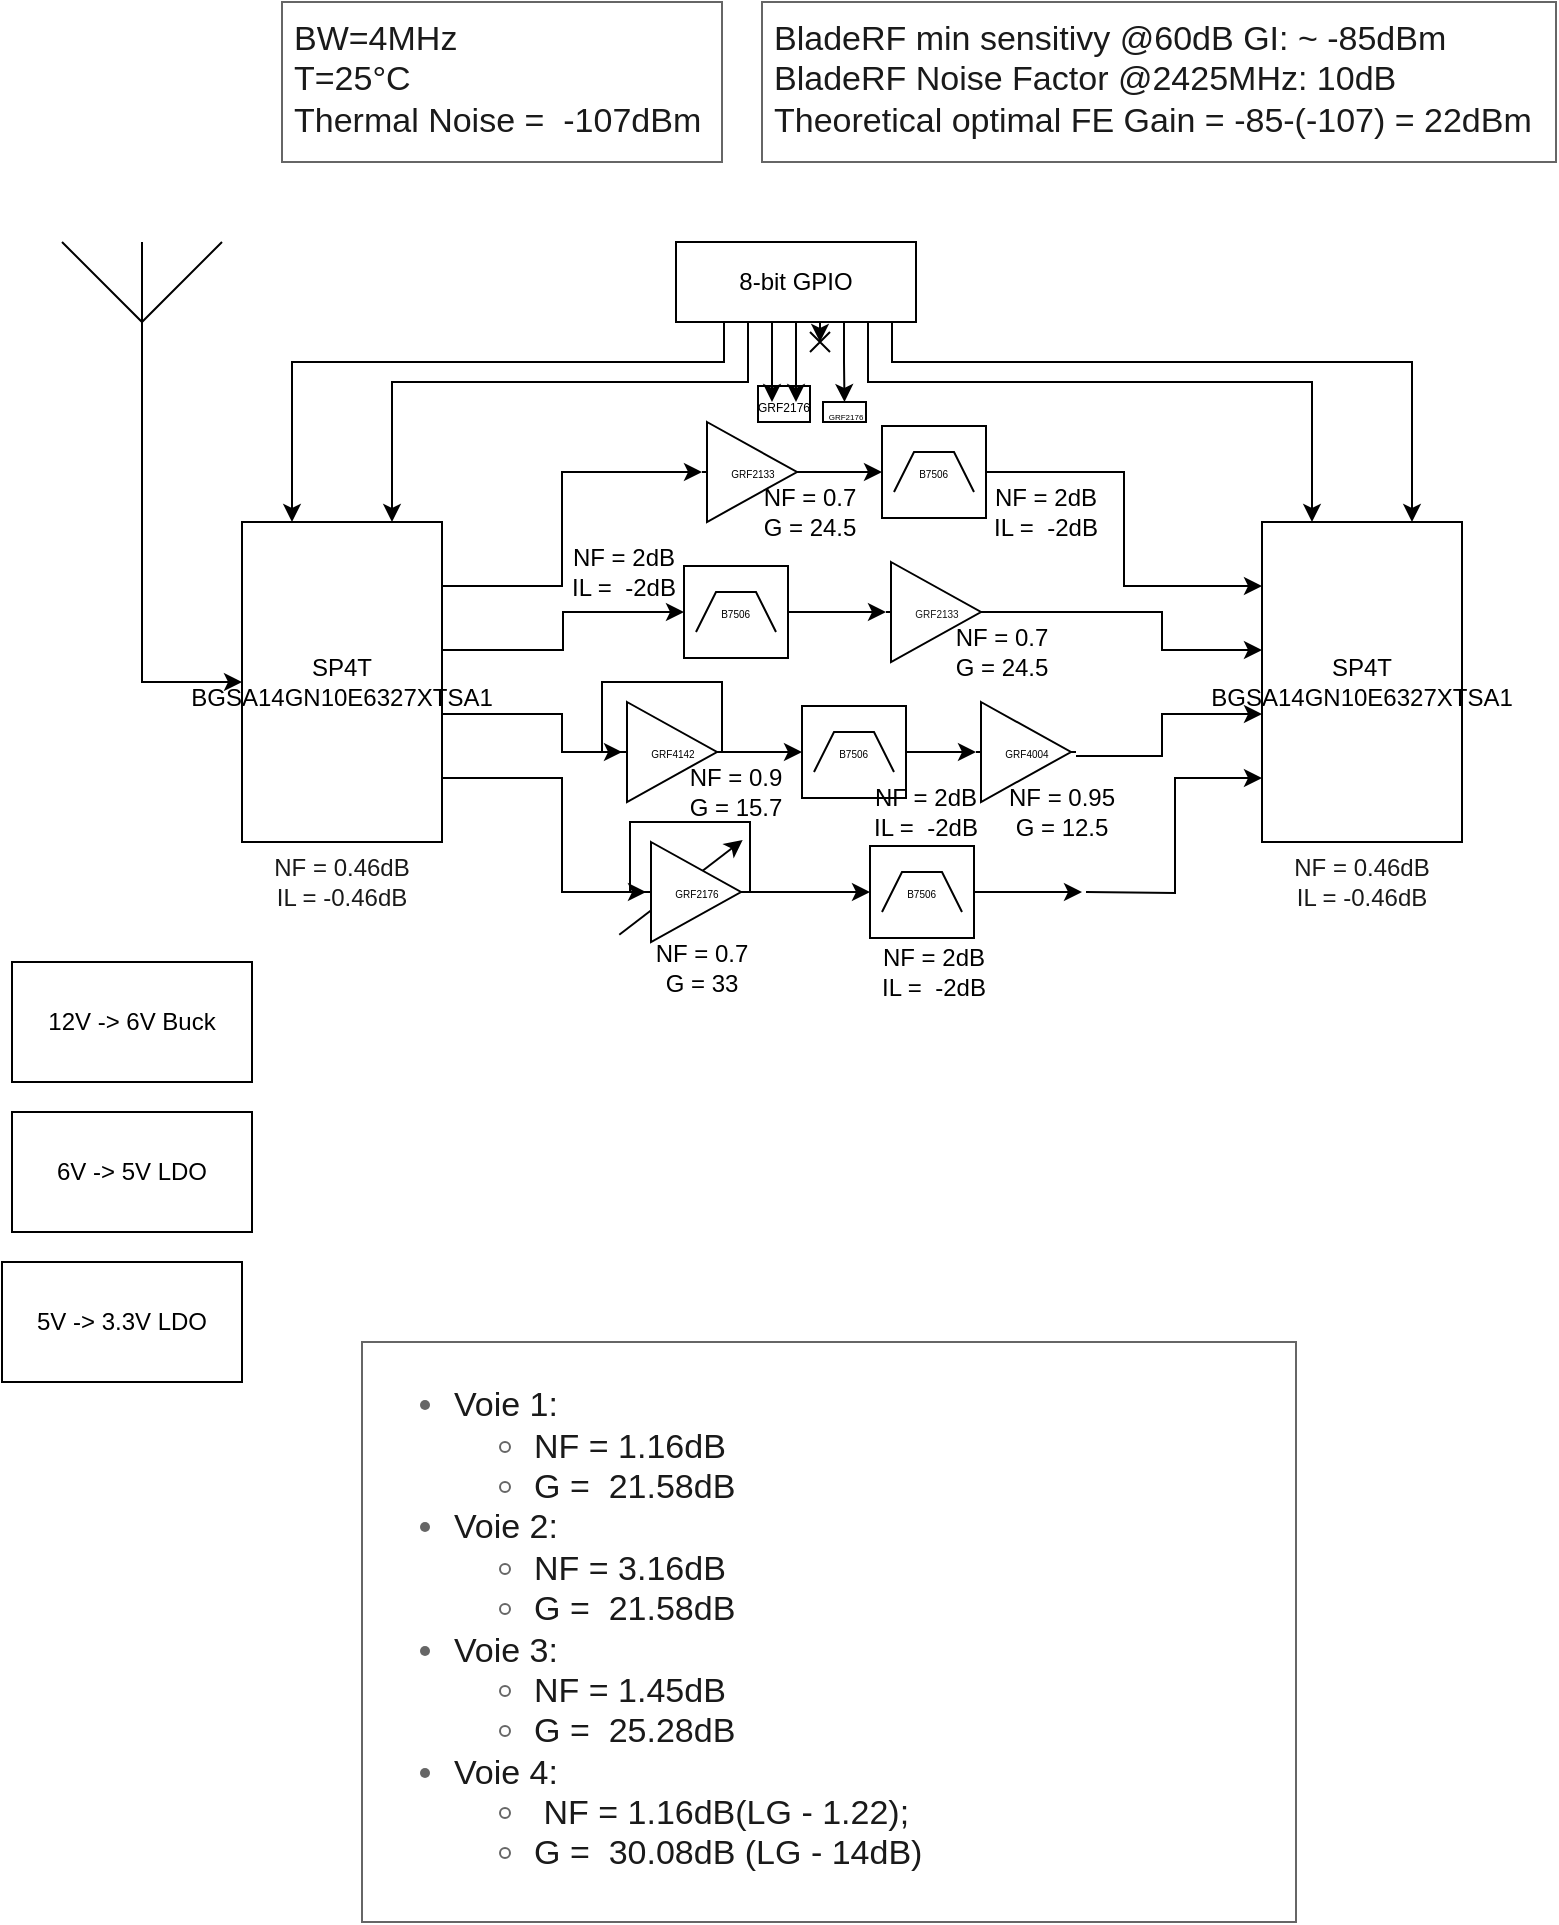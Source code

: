 <mxfile version="25.0.2">
  <diagram name="Page-1" id="MyRDOYuVywx_606h8wVi">
    <mxGraphModel dx="773" dy="479" grid="1" gridSize="10" guides="1" tooltips="1" connect="1" arrows="1" fold="1" page="1" pageScale="1" pageWidth="827" pageHeight="1169" math="0" shadow="0">
      <root>
        <mxCell id="0" />
        <mxCell id="1" parent="0" />
        <mxCell id="RCe0bGF2PIplrLpzb8Lr-14" value="&lt;font style=&quot;font-size: 4px;&quot;&gt;GRF2176&lt;/font&gt;" style="rounded=0;whiteSpace=wrap;html=1;" vertex="1" parent="1">
          <mxGeometry x="420.5" y="200" width="21.5" height="10" as="geometry" />
        </mxCell>
        <mxCell id="RCe0bGF2PIplrLpzb8Lr-12" value="&lt;font style=&quot;font-size: 6px;&quot;&gt;GRF2176&lt;/font&gt;" style="rounded=0;whiteSpace=wrap;html=1;" vertex="1" parent="1">
          <mxGeometry x="388" y="192" width="26" height="18" as="geometry" />
        </mxCell>
        <mxCell id="3_adnTZoo-hlLVgFGM4k-26" value="" style="endArrow=classic;html=1;rounded=0;entryX=0.939;entryY=0.257;entryDx=0;entryDy=0;entryPerimeter=0;exitX=0.144;exitY=-0.122;exitDx=0;exitDy=0;exitPerimeter=0;" parent="1" target="3_adnTZoo-hlLVgFGM4k-23" edge="1">
          <mxGeometry width="50" height="50" relative="1" as="geometry">
            <mxPoint x="318.64" y="466.34" as="sourcePoint" />
            <mxPoint x="370" y="430" as="targetPoint" />
          </mxGeometry>
        </mxCell>
        <mxCell id="3_adnTZoo-hlLVgFGM4k-23" value="" style="rounded=0;whiteSpace=wrap;html=1;fillColor=none;" parent="1" vertex="1">
          <mxGeometry x="324" y="410" width="60" height="35" as="geometry" />
        </mxCell>
        <mxCell id="3_adnTZoo-hlLVgFGM4k-22" value="" style="rounded=0;whiteSpace=wrap;html=1;fillColor=none;" parent="1" vertex="1">
          <mxGeometry x="310" y="340" width="60" height="35" as="geometry" />
        </mxCell>
        <mxCell id="60_dA6ctWiAmH7DqmOU7-38" value="" style="edgeStyle=orthogonalEdgeStyle;rounded=0;orthogonalLoop=1;jettySize=auto;html=1;" parent="1" source="60_dA6ctWiAmH7DqmOU7-1" target="60_dA6ctWiAmH7DqmOU7-37" edge="1">
          <mxGeometry relative="1" as="geometry" />
        </mxCell>
        <mxCell id="60_dA6ctWiAmH7DqmOU7-1" value="GRF2133" style="verticalLabelPosition=middle;shadow=0;dashed=0;align=center;html=1;verticalAlign=middle;shape=mxgraph.electrical.abstract.amplifier;labelPosition=center;fontSize=5;" parent="1" vertex="1">
          <mxGeometry x="360" y="210" width="50" height="50" as="geometry" />
        </mxCell>
        <mxCell id="60_dA6ctWiAmH7DqmOU7-33" style="edgeStyle=orthogonalEdgeStyle;rounded=0;orthogonalLoop=1;jettySize=auto;html=1;entryX=0;entryY=0.5;entryDx=0;entryDy=0;" parent="1" source="60_dA6ctWiAmH7DqmOU7-2" target="60_dA6ctWiAmH7DqmOU7-32" edge="1">
          <mxGeometry relative="1" as="geometry">
            <Array as="points">
              <mxPoint x="80" y="340" />
            </Array>
          </mxGeometry>
        </mxCell>
        <mxCell id="60_dA6ctWiAmH7DqmOU7-2" value="" style="verticalLabelPosition=bottom;shadow=0;dashed=0;align=center;html=1;verticalAlign=top;shape=mxgraph.electrical.radio.aerial_-_antenna_1;" parent="1" vertex="1">
          <mxGeometry x="40" y="120" width="80" height="100" as="geometry" />
        </mxCell>
        <mxCell id="3_adnTZoo-hlLVgFGM4k-13" style="edgeStyle=orthogonalEdgeStyle;rounded=0;orthogonalLoop=1;jettySize=auto;html=1;exitX=1;exitY=0.8;exitDx=0;exitDy=0;exitPerimeter=0;" parent="1" source="60_dA6ctWiAmH7DqmOU7-32" target="3_adnTZoo-hlLVgFGM4k-9" edge="1">
          <mxGeometry relative="1" as="geometry">
            <Array as="points">
              <mxPoint x="290" y="388" />
              <mxPoint x="290" y="445" />
            </Array>
          </mxGeometry>
        </mxCell>
        <mxCell id="60_dA6ctWiAmH7DqmOU7-32" value="SP4T&lt;div&gt;BGSA14GN10E6327XTSA1&lt;/div&gt;" style="rounded=0;whiteSpace=wrap;html=1;points=[[0,0,0,0,0],[0,0.25,0,0,0],[0,0.5,0,0,0],[0,0.75,0,0,0],[0,1,0,0,0],[0.25,0,0,0,0],[0.25,1,0,0,0],[0.5,0,0,0,0],[0.5,1,0,0,0],[0.75,0,0,0,0],[0.75,1,0,0,0],[1,0,0,0,0],[1,0.2,0,0,0],[1,0.4,0,0,0],[1,0.6,0,0,0],[1,0.8,0,0,0],[1,1,0,0,0]];" parent="1" vertex="1">
          <mxGeometry x="130" y="260" width="100" height="160" as="geometry" />
        </mxCell>
        <mxCell id="60_dA6ctWiAmH7DqmOU7-35" style="edgeStyle=orthogonalEdgeStyle;rounded=0;orthogonalLoop=1;jettySize=auto;html=1;exitX=1;exitY=0.2;exitDx=0;exitDy=0;exitPerimeter=0;entryX=0;entryY=0.5;entryDx=0;entryDy=0;entryPerimeter=0;" parent="1" source="60_dA6ctWiAmH7DqmOU7-32" target="60_dA6ctWiAmH7DqmOU7-1" edge="1">
          <mxGeometry relative="1" as="geometry">
            <Array as="points">
              <mxPoint x="290" y="292" />
              <mxPoint x="290" y="235" />
            </Array>
          </mxGeometry>
        </mxCell>
        <mxCell id="60_dA6ctWiAmH7DqmOU7-37" value="B7506&amp;nbsp;" style="verticalLabelPosition=middle;shadow=0;dashed=0;align=center;html=1;verticalAlign=middle;shape=mxgraph.electrical.logic_gates.bandpass_filter;labelPosition=center;fontSize=5;" parent="1" vertex="1">
          <mxGeometry x="450" y="212" width="52" height="46" as="geometry" />
        </mxCell>
        <mxCell id="60_dA6ctWiAmH7DqmOU7-39" value="&lt;span style=&quot;font-weight: normal;&quot;&gt;SP4T&lt;/span&gt;&lt;div&gt;&lt;span style=&quot;font-weight: normal;&quot;&gt;BGSA14GN10E6327XTSA1&lt;/span&gt;&lt;/div&gt;" style="rounded=0;whiteSpace=wrap;html=1;points=[[0,0,0,0,0],[0,0.2,0,0,0],[0,0.4,0,0,0],[0,0.6,0,0,0],[0,0.8,0,0,0],[0,1,0,0,0],[0.25,0,0,0,0],[0.25,1,0,0,0],[0.5,0,0,0,0],[0.5,1,0,0,0],[0.75,0,0,0,0],[0.75,1,0,0,0],[1,0,0,0,0],[1,0.2,0,0,0],[1,0.4,0,0,0],[1,0.6,0,0,0],[1,0.8,0,0,0],[1,1,0,0,0]];fontStyle=1" parent="1" vertex="1">
          <mxGeometry x="640" y="260" width="100" height="160" as="geometry" />
        </mxCell>
        <mxCell id="60_dA6ctWiAmH7DqmOU7-40" style="edgeStyle=orthogonalEdgeStyle;rounded=0;orthogonalLoop=1;jettySize=auto;html=1;entryX=0;entryY=0.2;entryDx=0;entryDy=0;entryPerimeter=0;" parent="1" source="60_dA6ctWiAmH7DqmOU7-37" target="60_dA6ctWiAmH7DqmOU7-39" edge="1">
          <mxGeometry relative="1" as="geometry" />
        </mxCell>
        <mxCell id="60_dA6ctWiAmH7DqmOU7-44" value="" style="edgeStyle=orthogonalEdgeStyle;rounded=0;orthogonalLoop=1;jettySize=auto;html=1;" parent="1" source="60_dA6ctWiAmH7DqmOU7-41" target="60_dA6ctWiAmH7DqmOU7-43" edge="1">
          <mxGeometry relative="1" as="geometry" />
        </mxCell>
        <mxCell id="60_dA6ctWiAmH7DqmOU7-41" value="B7506&amp;nbsp;" style="verticalLabelPosition=middle;shadow=0;dashed=0;align=center;html=1;verticalAlign=middle;shape=mxgraph.electrical.logic_gates.bandpass_filter;labelPosition=center;fontSize=5;" parent="1" vertex="1">
          <mxGeometry x="351" y="282" width="52" height="46" as="geometry" />
        </mxCell>
        <mxCell id="60_dA6ctWiAmH7DqmOU7-42" style="edgeStyle=orthogonalEdgeStyle;rounded=0;orthogonalLoop=1;jettySize=auto;html=1;exitX=1;exitY=0.4;exitDx=0;exitDy=0;exitPerimeter=0;entryX=0;entryY=0.5;entryDx=0;entryDy=0;entryPerimeter=0;" parent="1" source="60_dA6ctWiAmH7DqmOU7-32" target="60_dA6ctWiAmH7DqmOU7-41" edge="1">
          <mxGeometry relative="1" as="geometry" />
        </mxCell>
        <mxCell id="60_dA6ctWiAmH7DqmOU7-43" value="&lt;font color=&quot;#1a1a1a&quot;&gt;&lt;br&gt;&lt;span style=&quot;font-family: Helvetica; font-style: normal; font-variant-ligatures: normal; font-variant-caps: normal; font-weight: 400; letter-spacing: normal; orphans: 2; text-align: center; text-indent: 0px; text-transform: none; widows: 2; word-spacing: 0px; -webkit-text-stroke-width: 0px; white-space: nowrap; text-decoration-thickness: initial; text-decoration-style: initial; text-decoration-color: initial; float: none; display: inline !important;&quot;&gt;GRF2133&lt;/span&gt;&lt;/font&gt;&lt;div&gt;&lt;br&gt;&lt;/div&gt;" style="verticalLabelPosition=middle;shadow=0;dashed=0;align=center;html=1;verticalAlign=middle;shape=mxgraph.electrical.abstract.amplifier;labelPosition=center;fontSize=5;" parent="1" vertex="1">
          <mxGeometry x="452" y="280" width="50" height="50" as="geometry" />
        </mxCell>
        <mxCell id="60_dA6ctWiAmH7DqmOU7-45" style="edgeStyle=orthogonalEdgeStyle;rounded=0;orthogonalLoop=1;jettySize=auto;html=1;entryX=0;entryY=0.4;entryDx=0;entryDy=0;entryPerimeter=0;" parent="1" source="60_dA6ctWiAmH7DqmOU7-43" target="60_dA6ctWiAmH7DqmOU7-39" edge="1">
          <mxGeometry relative="1" as="geometry">
            <Array as="points">
              <mxPoint x="590" y="305" />
              <mxPoint x="590" y="324" />
            </Array>
          </mxGeometry>
        </mxCell>
        <mxCell id="60_dA6ctWiAmH7DqmOU7-46" value="&lt;div&gt;&lt;font color=&quot;#1a1a1a&quot; style=&quot;&quot;&gt;BW=4MHz&lt;/font&gt;&lt;/div&gt;&lt;div&gt;&lt;font color=&quot;#1a1a1a&quot; style=&quot;&quot;&gt;T=25°C&lt;/font&gt;&lt;/div&gt;&lt;font color=&quot;#1a1a1a&quot; style=&quot;&quot;&gt;Thermal Noise =&amp;nbsp; -107dBm&lt;/font&gt;" style="strokeWidth=1;shadow=0;dashed=0;align=center;html=1;shape=mxgraph.mockup.text.textBox;fontColor=#666666;align=left;fontSize=17;spacingLeft=4;spacingTop=-3;whiteSpace=wrap;strokeColor=#666666;mainText=" parent="1" vertex="1">
          <mxGeometry x="150" width="220" height="80" as="geometry" />
        </mxCell>
        <mxCell id="60_dA6ctWiAmH7DqmOU7-48" value="&lt;div&gt;&lt;font color=&quot;#1a1a1a&quot; style=&quot;&quot;&gt;BladeRF min sensitivy @60dB GI: ~ -85dBm&lt;/font&gt;&lt;/div&gt;&lt;div&gt;&lt;font color=&quot;#1a1a1a&quot; style=&quot;&quot;&gt;BladeRF Noise Factor @2425MHz: 10dB&lt;/font&gt;&lt;/div&gt;&lt;div&gt;&lt;font color=&quot;#1a1a1a&quot; style=&quot;&quot;&gt;Theoretical optimal FE Gain = -85-(-107) = 22dBm&amp;nbsp;&lt;/font&gt;&lt;/div&gt;" style="strokeWidth=1;shadow=0;dashed=0;align=center;html=1;shape=mxgraph.mockup.text.textBox;fontColor=#666666;align=left;fontSize=17;spacingLeft=4;spacingTop=-3;whiteSpace=wrap;strokeColor=#666666;mainText=" parent="1" vertex="1">
          <mxGeometry x="390" width="397" height="80" as="geometry" />
        </mxCell>
        <mxCell id="3_adnTZoo-hlLVgFGM4k-5" value="" style="edgeStyle=orthogonalEdgeStyle;rounded=0;orthogonalLoop=1;jettySize=auto;html=1;" parent="1" source="3_adnTZoo-hlLVgFGM4k-1" target="3_adnTZoo-hlLVgFGM4k-3" edge="1">
          <mxGeometry relative="1" as="geometry" />
        </mxCell>
        <mxCell id="3_adnTZoo-hlLVgFGM4k-1" value="GRF4142" style="verticalLabelPosition=middle;shadow=0;dashed=0;align=center;html=1;verticalAlign=middle;shape=mxgraph.electrical.abstract.amplifier;labelPosition=center;fontSize=5;" parent="1" vertex="1">
          <mxGeometry x="320" y="350" width="50" height="50" as="geometry" />
        </mxCell>
        <mxCell id="3_adnTZoo-hlLVgFGM4k-2" style="edgeStyle=orthogonalEdgeStyle;rounded=0;orthogonalLoop=1;jettySize=auto;html=1;exitX=1;exitY=0.6;exitDx=0;exitDy=0;exitPerimeter=0;entryX=0;entryY=0.5;entryDx=0;entryDy=0;entryPerimeter=0;" parent="1" source="60_dA6ctWiAmH7DqmOU7-32" target="3_adnTZoo-hlLVgFGM4k-1" edge="1">
          <mxGeometry relative="1" as="geometry">
            <Array as="points">
              <mxPoint x="290" y="356" />
              <mxPoint x="290" y="375" />
            </Array>
          </mxGeometry>
        </mxCell>
        <mxCell id="3_adnTZoo-hlLVgFGM4k-6" value="" style="edgeStyle=orthogonalEdgeStyle;rounded=0;orthogonalLoop=1;jettySize=auto;html=1;" parent="1" source="3_adnTZoo-hlLVgFGM4k-3" target="3_adnTZoo-hlLVgFGM4k-4" edge="1">
          <mxGeometry relative="1" as="geometry" />
        </mxCell>
        <mxCell id="3_adnTZoo-hlLVgFGM4k-3" value="B7506&amp;nbsp;" style="verticalLabelPosition=middle;shadow=0;dashed=0;align=center;html=1;verticalAlign=middle;shape=mxgraph.electrical.logic_gates.bandpass_filter;labelPosition=center;fontSize=5;" parent="1" vertex="1">
          <mxGeometry x="410" y="352" width="52" height="46" as="geometry" />
        </mxCell>
        <mxCell id="3_adnTZoo-hlLVgFGM4k-4" value="GRF4004" style="verticalLabelPosition=middle;shadow=0;dashed=0;align=center;html=1;verticalAlign=middle;shape=mxgraph.electrical.abstract.amplifier;labelPosition=center;fontSize=5;" parent="1" vertex="1">
          <mxGeometry x="497" y="350" width="50" height="50" as="geometry" />
        </mxCell>
        <mxCell id="3_adnTZoo-hlLVgFGM4k-8" value="" style="edgeStyle=orthogonalEdgeStyle;rounded=0;orthogonalLoop=1;jettySize=auto;html=1;" parent="1" source="3_adnTZoo-hlLVgFGM4k-9" target="3_adnTZoo-hlLVgFGM4k-11" edge="1">
          <mxGeometry relative="1" as="geometry" />
        </mxCell>
        <mxCell id="3_adnTZoo-hlLVgFGM4k-9" value="GRF2176" style="verticalLabelPosition=middle;shadow=0;dashed=0;align=center;html=1;verticalAlign=middle;shape=mxgraph.electrical.abstract.amplifier;labelPosition=center;fontSize=5;" parent="1" vertex="1">
          <mxGeometry x="332" y="420" width="50" height="50" as="geometry" />
        </mxCell>
        <mxCell id="3_adnTZoo-hlLVgFGM4k-10" value="" style="edgeStyle=orthogonalEdgeStyle;rounded=0;orthogonalLoop=1;jettySize=auto;html=1;" parent="1" source="3_adnTZoo-hlLVgFGM4k-11" edge="1">
          <mxGeometry relative="1" as="geometry">
            <mxPoint x="550" y="445" as="targetPoint" />
          </mxGeometry>
        </mxCell>
        <mxCell id="3_adnTZoo-hlLVgFGM4k-11" value="B7506&amp;nbsp;" style="verticalLabelPosition=middle;shadow=0;dashed=0;align=center;html=1;verticalAlign=middle;shape=mxgraph.electrical.logic_gates.bandpass_filter;labelPosition=center;fontSize=5;" parent="1" vertex="1">
          <mxGeometry x="444" y="422" width="52" height="46" as="geometry" />
        </mxCell>
        <mxCell id="3_adnTZoo-hlLVgFGM4k-14" value="NF = 0.7&lt;div&gt;G = 24.5&lt;/div&gt;" style="text;html=1;align=center;verticalAlign=middle;whiteSpace=wrap;rounded=0;" parent="1" vertex="1">
          <mxGeometry x="384" y="240" width="60" height="30" as="geometry" />
        </mxCell>
        <mxCell id="3_adnTZoo-hlLVgFGM4k-17" value="NF = 0.7&lt;div&gt;G = 24.5&lt;/div&gt;" style="text;html=1;align=center;verticalAlign=middle;whiteSpace=wrap;rounded=0;" parent="1" vertex="1">
          <mxGeometry x="480" y="310" width="60" height="30" as="geometry" />
        </mxCell>
        <mxCell id="3_adnTZoo-hlLVgFGM4k-18" style="edgeStyle=orthogonalEdgeStyle;rounded=0;orthogonalLoop=1;jettySize=auto;html=1;exitX=1;exitY=0.5;exitDx=0;exitDy=0;exitPerimeter=0;entryX=0;entryY=0.8;entryDx=0;entryDy=0;entryPerimeter=0;" parent="1" target="60_dA6ctWiAmH7DqmOU7-39" edge="1">
          <mxGeometry relative="1" as="geometry">
            <mxPoint x="552" y="445" as="sourcePoint" />
          </mxGeometry>
        </mxCell>
        <mxCell id="3_adnTZoo-hlLVgFGM4k-19" style="edgeStyle=orthogonalEdgeStyle;rounded=0;orthogonalLoop=1;jettySize=auto;html=1;entryX=0;entryY=0.6;entryDx=0;entryDy=0;entryPerimeter=0;" parent="1" source="3_adnTZoo-hlLVgFGM4k-4" target="60_dA6ctWiAmH7DqmOU7-39" edge="1">
          <mxGeometry relative="1" as="geometry">
            <Array as="points">
              <mxPoint x="590" y="377" />
              <mxPoint x="590" y="356" />
            </Array>
          </mxGeometry>
        </mxCell>
        <mxCell id="3_adnTZoo-hlLVgFGM4k-25" value="NF = 0.7&lt;div&gt;G = 33&lt;/div&gt;" style="text;html=1;align=center;verticalAlign=middle;whiteSpace=wrap;rounded=0;" parent="1" vertex="1">
          <mxGeometry x="330" y="468" width="60" height="30" as="geometry" />
        </mxCell>
        <mxCell id="3_adnTZoo-hlLVgFGM4k-28" value="NF = 0.9&lt;div&gt;G = 15.7&lt;/div&gt;" style="text;html=1;align=center;verticalAlign=middle;whiteSpace=wrap;rounded=0;" parent="1" vertex="1">
          <mxGeometry x="347" y="380" width="60" height="30" as="geometry" />
        </mxCell>
        <mxCell id="3_adnTZoo-hlLVgFGM4k-29" value="&lt;ul&gt;&lt;li&gt;&lt;font color=&quot;#1a1a1a&quot; style=&quot;&quot;&gt;Voie 1:&amp;nbsp;&lt;/font&gt;&lt;/li&gt;&lt;ul&gt;&lt;li&gt;&lt;font color=&quot;#1a1a1a&quot; style=&quot;&quot;&gt;NF = 1.16dB&lt;/font&gt;&lt;/li&gt;&lt;li&gt;&lt;font color=&quot;#1a1a1a&quot; style=&quot;&quot;&gt;G =&amp;nbsp; 21.58dB&lt;/font&gt;&lt;/li&gt;&lt;/ul&gt;&lt;li&gt;&lt;font color=&quot;#1a1a1a&quot; style=&quot;&quot;&gt;Voie 2:&amp;nbsp;&lt;/font&gt;&lt;/li&gt;&lt;ul&gt;&lt;li&gt;&lt;font color=&quot;#1a1a1a&quot; style=&quot;&quot;&gt;&lt;span style=&quot;background-color: transparent;&quot;&gt;NF = 3.16dB&lt;/span&gt;&lt;/font&gt;&lt;/li&gt;&lt;li&gt;&lt;font color=&quot;#1a1a1a&quot; style=&quot;&quot;&gt;&lt;span style=&quot;background-color: transparent;&quot;&gt;G =&amp;nbsp; 21.58dB&lt;/span&gt;&lt;/font&gt;&lt;/li&gt;&lt;/ul&gt;&lt;li&gt;&lt;font color=&quot;#1a1a1a&quot; style=&quot;&quot;&gt;Voie 3:&amp;nbsp;&lt;/font&gt;&lt;/li&gt;&lt;ul&gt;&lt;li&gt;&lt;font color=&quot;#1a1a1a&quot; style=&quot;&quot;&gt;&lt;span style=&quot;background-color: transparent;&quot;&gt;NF = 1.45dB&lt;/span&gt;&lt;/font&gt;&lt;/li&gt;&lt;li&gt;&lt;font color=&quot;#1a1a1a&quot; style=&quot;&quot;&gt;&lt;span style=&quot;background-color: transparent;&quot;&gt;G =&amp;nbsp; 25.28dB&lt;/span&gt;&lt;/font&gt;&lt;/li&gt;&lt;/ul&gt;&lt;li&gt;&lt;font color=&quot;#1a1a1a&quot; style=&quot;&quot;&gt;Voie 4:&amp;nbsp;&lt;/font&gt;&lt;/li&gt;&lt;ul&gt;&lt;li&gt;&lt;font color=&quot;#1a1a1a&quot; style=&quot;&quot;&gt;&lt;span style=&quot;background-color: transparent;&quot;&gt;&amp;nbsp;&lt;/span&gt;&lt;span style=&quot;background-color: transparent;&quot;&gt;NF = 1.16dB(LG - 1.22);&amp;nbsp;&lt;/span&gt;&lt;/font&gt;&lt;/li&gt;&lt;li&gt;&lt;font color=&quot;#1a1a1a&quot; style=&quot;&quot;&gt;&lt;span style=&quot;background-color: transparent;&quot;&gt;G =&amp;nbsp; 30.08dB (LG - 14dB)&lt;/span&gt;&lt;/font&gt;&lt;/li&gt;&lt;/ul&gt;&lt;/ul&gt;" style="strokeWidth=1;shadow=0;dashed=0;align=center;html=1;shape=mxgraph.mockup.text.textBox;fontColor=#666666;align=left;fontSize=17;spacingLeft=4;spacingTop=-3;whiteSpace=wrap;strokeColor=#666666;mainText=" parent="1" vertex="1">
          <mxGeometry x="190" y="670" width="467" height="290" as="geometry" />
        </mxCell>
        <mxCell id="3_adnTZoo-hlLVgFGM4k-30" value="NF = 0.95&lt;div&gt;G = 12.5&lt;/div&gt;" style="text;html=1;align=center;verticalAlign=middle;whiteSpace=wrap;rounded=0;" parent="1" vertex="1">
          <mxGeometry x="510" y="390" width="60" height="30" as="geometry" />
        </mxCell>
        <mxCell id="3_adnTZoo-hlLVgFGM4k-31" value="&lt;div&gt;NF = 2dB&lt;/div&gt;&lt;div&gt;IL =&amp;nbsp; -2dB&lt;/div&gt;" style="text;html=1;align=center;verticalAlign=middle;whiteSpace=wrap;rounded=0;" parent="1" vertex="1">
          <mxGeometry x="291" y="270" width="60" height="30" as="geometry" />
        </mxCell>
        <mxCell id="3_adnTZoo-hlLVgFGM4k-32" value="&lt;div&gt;NF = 2dB&lt;/div&gt;&lt;div&gt;IL =&amp;nbsp; -2dB&lt;/div&gt;" style="text;html=1;align=center;verticalAlign=middle;whiteSpace=wrap;rounded=0;" parent="1" vertex="1">
          <mxGeometry x="502" y="240" width="60" height="30" as="geometry" />
        </mxCell>
        <mxCell id="xQ0nRIWA_aSk0HieY_TN-1" value="&lt;div style=&quot;forced-color-adjust: none; font-family: Helvetica; font-size: 12px; font-style: normal; font-variant-ligatures: normal; font-variant-caps: normal; font-weight: 400; letter-spacing: normal; orphans: 2; text-align: center; text-indent: 0px; text-transform: none; widows: 2; word-spacing: 0px; -webkit-text-stroke-width: 0px; white-space: normal; text-decoration-thickness: initial; text-decoration-style: initial; text-decoration-color: initial; box-shadow: none !important;&quot;&gt;NF = 0.46dB&lt;/div&gt;&lt;div style=&quot;forced-color-adjust: none; font-family: Helvetica; font-size: 12px; font-style: normal; font-variant-ligatures: normal; font-variant-caps: normal; font-weight: 400; letter-spacing: normal; orphans: 2; text-align: center; text-indent: 0px; text-transform: none; widows: 2; word-spacing: 0px; -webkit-text-stroke-width: 0px; white-space: normal; text-decoration-thickness: initial; text-decoration-style: initial; text-decoration-color: initial; box-shadow: none !important;&quot;&gt;&lt;div style=&quot;forced-color-adjust: none; box-shadow: none !important;&quot;&gt;IL = -0.46dB&lt;/div&gt;&lt;/div&gt;" style="text;html=1;align=center;verticalAlign=middle;whiteSpace=wrap;rounded=0;fontColor=#1A1A1A;labelBackgroundColor=none;" parent="1" vertex="1">
          <mxGeometry x="135" y="420" width="90" height="40" as="geometry" />
        </mxCell>
        <mxCell id="xQ0nRIWA_aSk0HieY_TN-2" value="&lt;div style=&quot;forced-color-adjust: none; font-family: Helvetica; font-size: 12px; font-style: normal; font-variant-ligatures: normal; font-variant-caps: normal; font-weight: 400; letter-spacing: normal; orphans: 2; text-align: center; text-indent: 0px; text-transform: none; widows: 2; word-spacing: 0px; -webkit-text-stroke-width: 0px; white-space: normal; text-decoration-thickness: initial; text-decoration-style: initial; text-decoration-color: initial; box-shadow: none !important;&quot;&gt;&lt;font&gt;NF = 0.46dB&lt;/font&gt;&lt;/div&gt;&lt;div style=&quot;forced-color-adjust: none; font-family: Helvetica; font-size: 12px; font-style: normal; font-variant-ligatures: normal; font-variant-caps: normal; font-weight: 400; letter-spacing: normal; orphans: 2; text-align: center; text-indent: 0px; text-transform: none; widows: 2; word-spacing: 0px; -webkit-text-stroke-width: 0px; white-space: normal; text-decoration-thickness: initial; text-decoration-style: initial; text-decoration-color: initial; box-shadow: none !important;&quot;&gt;&lt;div style=&quot;forced-color-adjust: none; box-shadow: none !important;&quot;&gt;&lt;font&gt;IL = -0.46dB&lt;/font&gt;&lt;/div&gt;&lt;/div&gt;" style="text;html=1;align=center;verticalAlign=middle;whiteSpace=wrap;rounded=0;fontColor=#1A1A1A;" parent="1" vertex="1">
          <mxGeometry x="645" y="420" width="90" height="40" as="geometry" />
        </mxCell>
        <mxCell id="xQ0nRIWA_aSk0HieY_TN-3" value="&lt;div&gt;NF = 2dB&lt;/div&gt;&lt;div&gt;IL =&amp;nbsp; -2dB&lt;/div&gt;" style="text;html=1;align=center;verticalAlign=middle;whiteSpace=wrap;rounded=0;" parent="1" vertex="1">
          <mxGeometry x="446" y="470" width="60" height="30" as="geometry" />
        </mxCell>
        <mxCell id="nV0YwSzi-ThXTLb6aAmH-1" value="&lt;div&gt;NF = 2dB&lt;/div&gt;&lt;div&gt;IL =&amp;nbsp; -2dB&lt;/div&gt;" style="text;html=1;align=center;verticalAlign=middle;whiteSpace=wrap;rounded=0;" parent="1" vertex="1">
          <mxGeometry x="442" y="390" width="60" height="30" as="geometry" />
        </mxCell>
        <mxCell id="RCe0bGF2PIplrLpzb8Lr-10" style="edgeStyle=orthogonalEdgeStyle;rounded=0;orthogonalLoop=1;jettySize=auto;html=1;exitX=0.4;exitY=1;exitDx=0;exitDy=0;exitPerimeter=0;" edge="1" parent="1" source="RCe0bGF2PIplrLpzb8Lr-2">
          <mxGeometry relative="1" as="geometry">
            <mxPoint x="395" y="200" as="targetPoint" />
          </mxGeometry>
        </mxCell>
        <mxCell id="RCe0bGF2PIplrLpzb8Lr-16" style="edgeStyle=orthogonalEdgeStyle;rounded=0;orthogonalLoop=1;jettySize=auto;html=1;exitX=0.6;exitY=1;exitDx=0;exitDy=0;exitPerimeter=0;" edge="1" parent="1" source="RCe0bGF2PIplrLpzb8Lr-2">
          <mxGeometry relative="1" as="geometry">
            <mxPoint x="419" y="170" as="targetPoint" />
          </mxGeometry>
        </mxCell>
        <mxCell id="RCe0bGF2PIplrLpzb8Lr-20" style="edgeStyle=orthogonalEdgeStyle;rounded=0;orthogonalLoop=1;jettySize=auto;html=1;exitX=0.7;exitY=1;exitDx=0;exitDy=0;exitPerimeter=0;entryX=0.5;entryY=0;entryDx=0;entryDy=0;" edge="1" parent="1" source="RCe0bGF2PIplrLpzb8Lr-2" target="RCe0bGF2PIplrLpzb8Lr-14">
          <mxGeometry relative="1" as="geometry" />
        </mxCell>
        <mxCell id="RCe0bGF2PIplrLpzb8Lr-2" value="8-bit GPIO" style="rounded=0;whiteSpace=wrap;html=1;points=[[0,0,0,0,0],[0,0.25,0,0,0],[0,0.5,0,0,0],[0,0.75,0,0,0],[0,1,0,0,0],[0.1,1,0,0,0],[0.2,1,0,0,0],[0.25,0,0,0,0],[0.3,1,0,0,0],[0.4,1,0,0,0],[0.5,0,0,0,0],[0.5,1,0,0,0],[0.6,1,0,0,0],[0.7,1,0,0,0],[0.75,0,0,0,0],[0.8,1,0,0,0],[0.9,1,0,0,0],[1,0,0,0,0],[1,0.25,0,0,0],[1,0.5,0,0,0],[1,0.75,0,0,0],[1,1,0,0,0]];" vertex="1" parent="1">
          <mxGeometry x="347" y="120" width="120" height="40" as="geometry" />
        </mxCell>
        <mxCell id="RCe0bGF2PIplrLpzb8Lr-4" style="edgeStyle=orthogonalEdgeStyle;rounded=0;orthogonalLoop=1;jettySize=auto;html=1;exitX=0.2;exitY=1;exitDx=0;exitDy=0;exitPerimeter=0;entryX=0.25;entryY=0;entryDx=0;entryDy=0;entryPerimeter=0;" edge="1" parent="1" source="RCe0bGF2PIplrLpzb8Lr-2" target="60_dA6ctWiAmH7DqmOU7-32">
          <mxGeometry relative="1" as="geometry">
            <Array as="points">
              <mxPoint x="371" y="180" />
              <mxPoint x="155" y="180" />
            </Array>
          </mxGeometry>
        </mxCell>
        <mxCell id="RCe0bGF2PIplrLpzb8Lr-5" style="edgeStyle=orthogonalEdgeStyle;rounded=0;orthogonalLoop=1;jettySize=auto;html=1;exitX=0.3;exitY=1;exitDx=0;exitDy=0;exitPerimeter=0;entryX=0.75;entryY=0;entryDx=0;entryDy=0;entryPerimeter=0;" edge="1" parent="1" source="RCe0bGF2PIplrLpzb8Lr-2" target="60_dA6ctWiAmH7DqmOU7-32">
          <mxGeometry relative="1" as="geometry">
            <Array as="points">
              <mxPoint x="383" y="190" />
              <mxPoint x="205" y="190" />
            </Array>
          </mxGeometry>
        </mxCell>
        <mxCell id="RCe0bGF2PIplrLpzb8Lr-6" style="edgeStyle=orthogonalEdgeStyle;rounded=0;orthogonalLoop=1;jettySize=auto;html=1;exitX=0.9;exitY=1;exitDx=0;exitDy=0;exitPerimeter=0;entryX=0.75;entryY=0;entryDx=0;entryDy=0;entryPerimeter=0;" edge="1" parent="1" source="RCe0bGF2PIplrLpzb8Lr-2" target="60_dA6ctWiAmH7DqmOU7-39">
          <mxGeometry relative="1" as="geometry">
            <Array as="points">
              <mxPoint x="455" y="180" />
              <mxPoint x="715" y="180" />
            </Array>
          </mxGeometry>
        </mxCell>
        <mxCell id="RCe0bGF2PIplrLpzb8Lr-7" style="edgeStyle=orthogonalEdgeStyle;rounded=0;orthogonalLoop=1;jettySize=auto;html=1;exitX=0.8;exitY=1;exitDx=0;exitDy=0;exitPerimeter=0;entryX=0.25;entryY=0;entryDx=0;entryDy=0;entryPerimeter=0;" edge="1" parent="1" source="RCe0bGF2PIplrLpzb8Lr-2" target="60_dA6ctWiAmH7DqmOU7-39">
          <mxGeometry relative="1" as="geometry">
            <Array as="points">
              <mxPoint x="443" y="190" />
              <mxPoint x="665" y="190" />
            </Array>
          </mxGeometry>
        </mxCell>
        <mxCell id="RCe0bGF2PIplrLpzb8Lr-17" value="" style="shape=mxgraph.sysml.x;" vertex="1" parent="1">
          <mxGeometry x="414" y="165" width="10" height="10" as="geometry" />
        </mxCell>
        <mxCell id="RCe0bGF2PIplrLpzb8Lr-19" style="edgeStyle=orthogonalEdgeStyle;rounded=0;orthogonalLoop=1;jettySize=auto;html=1;exitX=0.5;exitY=1;exitDx=0;exitDy=0;exitPerimeter=0;" edge="1" parent="1" source="RCe0bGF2PIplrLpzb8Lr-2">
          <mxGeometry relative="1" as="geometry">
            <mxPoint x="407" y="200" as="targetPoint" />
            <mxPoint x="407" y="160" as="sourcePoint" />
          </mxGeometry>
        </mxCell>
        <mxCell id="RCe0bGF2PIplrLpzb8Lr-21" value="12V -&amp;gt; 6V Buck" style="rounded=0;whiteSpace=wrap;html=1;" vertex="1" parent="1">
          <mxGeometry x="15" y="480" width="120" height="60" as="geometry" />
        </mxCell>
        <mxCell id="RCe0bGF2PIplrLpzb8Lr-22" value="6V -&amp;gt; 5V LDO" style="rounded=0;whiteSpace=wrap;html=1;" vertex="1" parent="1">
          <mxGeometry x="15" y="555" width="120" height="60" as="geometry" />
        </mxCell>
        <mxCell id="RCe0bGF2PIplrLpzb8Lr-23" value="5V -&amp;gt; 3.3V LDO" style="rounded=0;whiteSpace=wrap;html=1;" vertex="1" parent="1">
          <mxGeometry x="10" y="630" width="120" height="60" as="geometry" />
        </mxCell>
      </root>
    </mxGraphModel>
  </diagram>
</mxfile>
